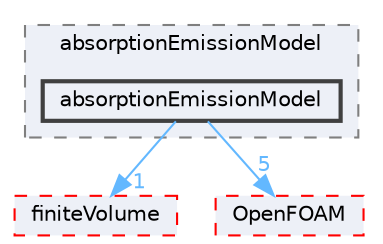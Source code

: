 digraph "src/thermophysicalModels/radiation/submodels/absorptionEmissionModel/absorptionEmissionModel"
{
 // LATEX_PDF_SIZE
  bgcolor="transparent";
  edge [fontname=Helvetica,fontsize=10,labelfontname=Helvetica,labelfontsize=10];
  node [fontname=Helvetica,fontsize=10,shape=box,height=0.2,width=0.4];
  compound=true
  subgraph clusterdir_7a64a49595d49a3f5da22def7eeac7d7 {
    graph [ bgcolor="#edf0f7", pencolor="grey50", label="absorptionEmissionModel", fontname=Helvetica,fontsize=10 style="filled,dashed", URL="dir_7a64a49595d49a3f5da22def7eeac7d7.html",tooltip=""]
  dir_4993e1bdf620c4308c3889cfff030e7d [label="absorptionEmissionModel", fillcolor="#edf0f7", color="grey25", style="filled,bold", URL="dir_4993e1bdf620c4308c3889cfff030e7d.html",tooltip=""];
  }
  dir_9bd15774b555cf7259a6fa18f99fe99b [label="finiteVolume", fillcolor="#edf0f7", color="red", style="filled,dashed", URL="dir_9bd15774b555cf7259a6fa18f99fe99b.html",tooltip=""];
  dir_c5473ff19b20e6ec4dfe5c310b3778a8 [label="OpenFOAM", fillcolor="#edf0f7", color="red", style="filled,dashed", URL="dir_c5473ff19b20e6ec4dfe5c310b3778a8.html",tooltip=""];
  dir_4993e1bdf620c4308c3889cfff030e7d->dir_9bd15774b555cf7259a6fa18f99fe99b [headlabel="1", labeldistance=1.5 headhref="dir_000011_001387.html" href="dir_000011_001387.html" color="steelblue1" fontcolor="steelblue1"];
  dir_4993e1bdf620c4308c3889cfff030e7d->dir_c5473ff19b20e6ec4dfe5c310b3778a8 [headlabel="5", labeldistance=1.5 headhref="dir_000011_002695.html" href="dir_000011_002695.html" color="steelblue1" fontcolor="steelblue1"];
}
